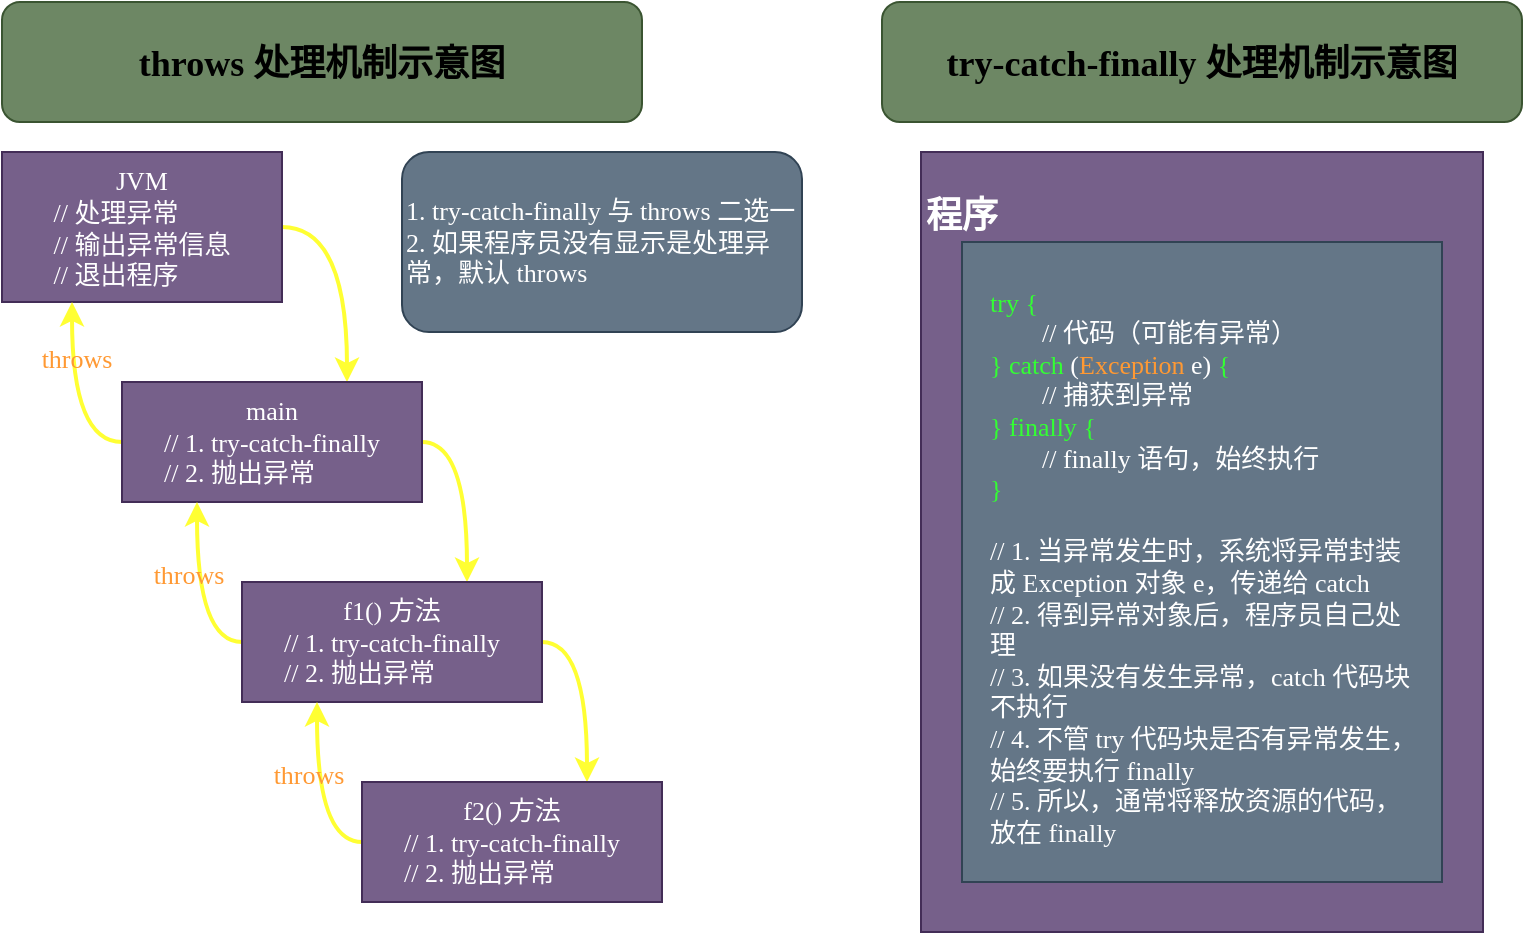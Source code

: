 <mxfile>
    <diagram id="HeK9n_aeETbcf22E1hNt" name="第 1 页">
        <mxGraphModel dx="1596" dy="583" grid="1" gridSize="10" guides="1" tooltips="1" connect="1" arrows="1" fold="1" page="1" pageScale="1" pageWidth="827" pageHeight="1169" math="0" shadow="0">
            <root>
                <mxCell id="0"/>
                <mxCell id="1" parent="0"/>
                <mxCell id="2" value="&lt;div style=&quot;font-size: 18px; line-height: 24px;&quot;&gt;&lt;span style=&quot;&quot;&gt;try-catch-finally 处理机制示意图&lt;/span&gt;&lt;/div&gt;" style="rounded=1;whiteSpace=wrap;html=1;fillColor=#6d8764;fontColor=#000000;strokeColor=#3A5431;labelBackgroundColor=none;fontStyle=1;fontFamily=Verdana;" parent="1" vertex="1">
                    <mxGeometry x="320" y="120" width="320" height="60" as="geometry"/>
                </mxCell>
                <mxCell id="3" value="&lt;h2&gt;&lt;font color=&quot;#ffffff&quot; face=&quot;Verdana&quot;&gt;程序&lt;/font&gt;&lt;/h2&gt;" style="rounded=0;whiteSpace=wrap;html=1;align=left;verticalAlign=top;fillColor=#76608a;strokeColor=#432D57;fontColor=#ffffff;" parent="1" vertex="1">
                    <mxGeometry x="339.5" y="195" width="281" height="390" as="geometry"/>
                </mxCell>
                <mxCell id="4" value="&lt;br style=&quot;font-size: 13px&quot;&gt;&lt;font color=&quot;#33ff33&quot;&gt;try&lt;/font&gt; &lt;font color=&quot;#33ff33&quot;&gt;{&lt;/font&gt;&lt;br style=&quot;font-size: 13px&quot;&gt;&lt;span style=&quot;white-space: pre ; font-size: 13px&quot;&gt;&#9;&lt;/span&gt;// 代码（可能有异常）&lt;br style=&quot;font-size: 13px&quot;&gt;&lt;font color=&quot;#33ff33&quot;&gt;}&lt;/font&gt; &lt;font color=&quot;#33ff33&quot;&gt;catch&lt;/font&gt; (&lt;font color=&quot;#ff9933&quot;&gt;Exception&lt;/font&gt; e) &lt;font color=&quot;#33ff33&quot;&gt;{&lt;/font&gt;&lt;br style=&quot;font-size: 13px&quot;&gt;&lt;span style=&quot;white-space: pre ; font-size: 13px&quot;&gt;&#9;&lt;/span&gt;// 捕获到异常&lt;br style=&quot;font-size: 13px&quot;&gt;&lt;font color=&quot;#33ff33&quot;&gt;}&lt;/font&gt; &lt;font color=&quot;#33ff33&quot;&gt;finally&lt;/font&gt; &lt;font color=&quot;#33ff33&quot;&gt;{&lt;/font&gt;&lt;br style=&quot;font-size: 13px&quot;&gt;&lt;span style=&quot;white-space: pre ; font-size: 13px&quot;&gt;&#9;&lt;/span&gt;// finally 语句，始终执行&lt;br style=&quot;font-size: 13px&quot;&gt;&lt;font color=&quot;#33ff33&quot;&gt;}&lt;/font&gt;&lt;br style=&quot;font-size: 13px&quot;&gt;&lt;br style=&quot;font-size: 13px&quot;&gt;// 1. 当异常发生时，系统将异常封装成 Exception 对象 e，传递给 catch&lt;br style=&quot;font-size: 13px&quot;&gt;// 2. 得到异常对象后，程序员自己处理&lt;br style=&quot;font-size: 13px&quot;&gt;// 3. 如果没有发生异常，catch 代码块不执行&lt;br style=&quot;font-size: 13px&quot;&gt;// 4. 不管 try 代码块是否有异常发生，始终要执行 finally&lt;br&gt;// 5. 所以，通常将释放资源的代码，放在 finally" style="rounded=0;whiteSpace=wrap;html=1;labelBackgroundColor=none;align=left;verticalAlign=top;fillColor=#647687;strokeColor=#314354;fontColor=#ffffff;spacingLeft=12;fontFamily=Verdana;fontSize=13;spacingRight=9;" parent="1" vertex="1">
                    <mxGeometry x="360" y="240" width="240" height="320" as="geometry"/>
                </mxCell>
                <mxCell id="5" value="&lt;div style=&quot;font-size: 18px; line-height: 24px;&quot;&gt;&lt;span style=&quot;&quot;&gt;throws 处理机制示意图&lt;/span&gt;&lt;/div&gt;" style="rounded=1;whiteSpace=wrap;html=1;fillColor=#6d8764;fontColor=#000000;strokeColor=#3A5431;labelBackgroundColor=none;fontStyle=1;fontFamily=Verdana;" parent="1" vertex="1">
                    <mxGeometry x="-120" y="120" width="320" height="60" as="geometry"/>
                </mxCell>
                <mxCell id="10" style="edgeStyle=orthogonalEdgeStyle;html=1;entryX=0.75;entryY=0;entryDx=0;entryDy=0;fontFamily=Verdana;fontSize=13;fontColor=#FFFFFF;curved=1;exitX=1;exitY=0.5;exitDx=0;exitDy=0;strokeWidth=2;strokeColor=#FFFF33;fillColor=#e3c800;" parent="1" source="6" target="7" edge="1">
                    <mxGeometry relative="1" as="geometry"/>
                </mxCell>
                <mxCell id="6" value="&lt;font color=&quot;#ffffff&quot;&gt;JVM&lt;br&gt;&lt;div style=&quot;text-align: left&quot;&gt;&lt;span&gt;// 处理异常&lt;/span&gt;&lt;/div&gt;&lt;div style=&quot;text-align: left&quot;&gt;&lt;span&gt;// 输出异常信息&lt;/span&gt;&lt;/div&gt;&lt;div style=&quot;text-align: left&quot;&gt;&lt;span&gt;// 退出程序&lt;/span&gt;&lt;/div&gt;&lt;/font&gt;" style="rounded=0;whiteSpace=wrap;html=1;labelBackgroundColor=none;fontFamily=Verdana;fontSize=13;fontColor=#ffffff;fillColor=#76608a;strokeColor=#432D57;spacing=1;" parent="1" vertex="1">
                    <mxGeometry x="-120" y="195" width="140" height="75" as="geometry"/>
                </mxCell>
                <mxCell id="11" style="edgeStyle=orthogonalEdgeStyle;curved=1;html=1;entryX=0.75;entryY=0;entryDx=0;entryDy=0;fontFamily=Verdana;fontSize=13;fontColor=#FFFFFF;exitX=1;exitY=0.5;exitDx=0;exitDy=0;strokeWidth=2;strokeColor=#FFFF33;fillColor=#e3c800;" parent="1" source="7" target="8" edge="1">
                    <mxGeometry relative="1" as="geometry"/>
                </mxCell>
                <mxCell id="17" style="edgeStyle=orthogonalEdgeStyle;curved=1;html=1;entryX=0.25;entryY=1;entryDx=0;entryDy=0;fontFamily=Verdana;fontSize=13;fontColor=#FFFFFF;exitX=0;exitY=0.5;exitDx=0;exitDy=0;strokeWidth=2;strokeColor=#FFFF33;fillColor=#e3c800;" parent="1" source="7" target="6" edge="1">
                    <mxGeometry relative="1" as="geometry"/>
                </mxCell>
                <mxCell id="18" value="throws" style="edgeLabel;html=1;align=center;verticalAlign=middle;resizable=0;points=[];fontSize=13;fontFamily=Verdana;fontColor=#FF9933;labelBackgroundColor=none;" parent="17" vertex="1" connectable="0">
                    <mxGeometry x="-0.024" y="-2" relative="1" as="geometry">
                        <mxPoint y="-21" as="offset"/>
                    </mxGeometry>
                </mxCell>
                <mxCell id="7" value="&lt;font color=&quot;#ffffff&quot;&gt;main&lt;br&gt;&lt;div style=&quot;text-align: left&quot;&gt;&lt;span&gt;// 1. try-catch-finally&lt;/span&gt;&lt;/div&gt;&lt;div style=&quot;text-align: left&quot;&gt;&lt;span&gt;// 2. 抛出异常&lt;/span&gt;&lt;/div&gt;&lt;/font&gt;" style="rounded=0;whiteSpace=wrap;html=1;labelBackgroundColor=none;fontFamily=Verdana;fontSize=13;fontColor=#ffffff;align=center;fillColor=#76608a;strokeColor=#432D57;" parent="1" vertex="1">
                    <mxGeometry x="-60" y="310" width="150" height="60" as="geometry"/>
                </mxCell>
                <mxCell id="12" style="edgeStyle=orthogonalEdgeStyle;curved=1;html=1;entryX=0.75;entryY=0;entryDx=0;entryDy=0;fontFamily=Verdana;fontSize=13;fontColor=#FFFFFF;exitX=1;exitY=0.5;exitDx=0;exitDy=0;strokeWidth=2;strokeColor=#FFFF33;fillColor=#e3c800;" parent="1" source="8" target="9" edge="1">
                    <mxGeometry relative="1" as="geometry"/>
                </mxCell>
                <mxCell id="15" style="edgeStyle=orthogonalEdgeStyle;curved=1;html=1;entryX=0.25;entryY=1;entryDx=0;entryDy=0;fontFamily=Verdana;fontSize=13;fontColor=#FFFFFF;exitX=0;exitY=0.5;exitDx=0;exitDy=0;strokeWidth=2;strokeColor=#FFFF33;fillColor=#e3c800;" parent="1" source="8" target="7" edge="1">
                    <mxGeometry relative="1" as="geometry"/>
                </mxCell>
                <mxCell id="16" value="throws" style="edgeLabel;html=1;align=center;verticalAlign=middle;resizable=0;points=[];fontSize=13;fontFamily=Verdana;fontColor=#FF9933;labelBackgroundColor=none;" parent="15" vertex="1" connectable="0">
                    <mxGeometry x="0.092" y="-4" relative="1" as="geometry">
                        <mxPoint x="-9" y="-6" as="offset"/>
                    </mxGeometry>
                </mxCell>
                <mxCell id="8" value="&lt;div&gt;&lt;span style=&quot;color: rgb(255 , 255 , 255)&quot;&gt;f1() 方法&lt;/span&gt;&lt;/div&gt;&lt;span style=&quot;color: rgb(255 , 255 , 255)&quot;&gt;&lt;div style=&quot;text-align: left&quot;&gt;&lt;span&gt;// 1. try-catch-finally&lt;/span&gt;&lt;/div&gt;&lt;/span&gt;&lt;span style=&quot;color: rgb(255 , 255 , 255)&quot;&gt;&lt;div style=&quot;text-align: left&quot;&gt;&lt;span&gt;// 2. 抛出异常&lt;/span&gt;&lt;/div&gt;&lt;/span&gt;" style="rounded=0;whiteSpace=wrap;html=1;labelBackgroundColor=none;fontFamily=Verdana;fontSize=13;fontColor=#ffffff;fillColor=#76608a;strokeColor=#432D57;" parent="1" vertex="1">
                    <mxGeometry y="410" width="150" height="60" as="geometry"/>
                </mxCell>
                <mxCell id="13" style="edgeStyle=orthogonalEdgeStyle;curved=1;html=1;entryX=0.25;entryY=1;entryDx=0;entryDy=0;fontFamily=Verdana;fontSize=13;fontColor=#FFFFFF;exitX=0;exitY=0.5;exitDx=0;exitDy=0;strokeWidth=2;strokeColor=#FFFF33;fillColor=#e3c800;" parent="1" source="9" target="8" edge="1">
                    <mxGeometry relative="1" as="geometry"/>
                </mxCell>
                <mxCell id="14" value="throws" style="edgeLabel;html=1;align=center;verticalAlign=middle;resizable=0;points=[];fontSize=13;fontFamily=Verdana;fontColor=#FF9933;labelBackgroundColor=none;" parent="13" vertex="1" connectable="0">
                    <mxGeometry x="0.139" y="-5" relative="1" as="geometry">
                        <mxPoint x="-10" y="-4" as="offset"/>
                    </mxGeometry>
                </mxCell>
                <mxCell id="9" value="&lt;font color=&quot;#ffffff&quot;&gt;f2() 方法&lt;br&gt;&lt;div style=&quot;text-align: left&quot;&gt;&lt;span&gt;// 1. try-catch-finally&lt;/span&gt;&lt;/div&gt;&lt;/font&gt;&lt;font color=&quot;#ffffff&quot;&gt;&lt;div style=&quot;text-align: left&quot;&gt;&lt;span&gt;// 2. 抛出异常&lt;/span&gt;&lt;/div&gt;&lt;/font&gt;" style="rounded=0;whiteSpace=wrap;html=1;labelBackgroundColor=none;fontFamily=Verdana;fontSize=13;fontColor=#ffffff;fillColor=#76608a;strokeColor=#432D57;" parent="1" vertex="1">
                    <mxGeometry x="60" y="510" width="150" height="60" as="geometry"/>
                </mxCell>
                <mxCell id="20" value="1. try-catch-finally 与 throws 二选一&lt;br style=&quot;font-size: 13px;&quot;&gt;2. 如果程序员没有显示是处理异常，默认 throws" style="rounded=1;whiteSpace=wrap;html=1;labelBackgroundColor=none;fontFamily=Verdana;fontSize=13;fontColor=#ffffff;fontStyle=0;fillColor=#647687;strokeColor=#314354;align=left;" parent="1" vertex="1">
                    <mxGeometry x="80" y="195" width="200" height="90" as="geometry"/>
                </mxCell>
            </root>
        </mxGraphModel>
    </diagram>
</mxfile>